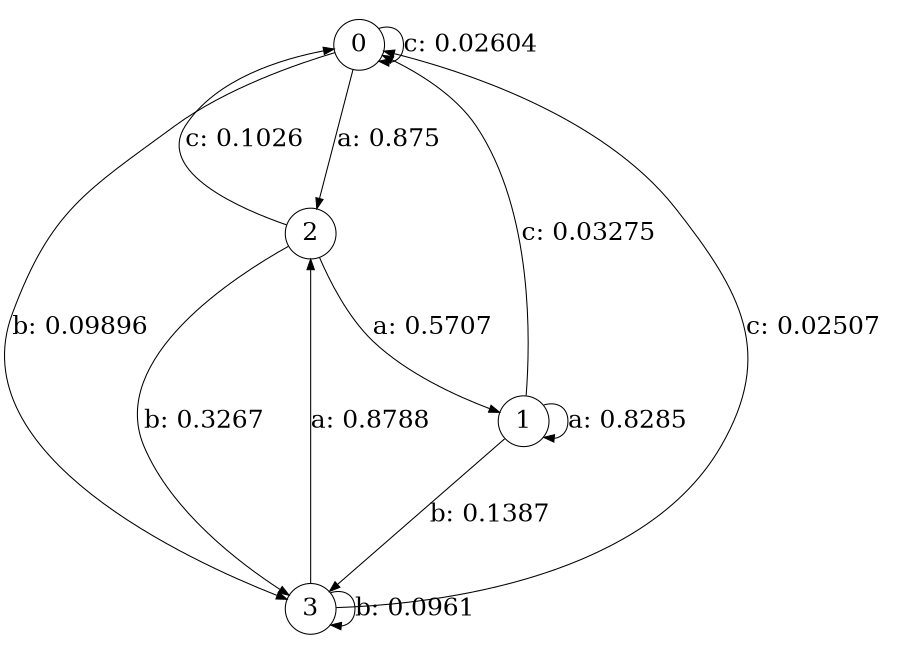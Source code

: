 digraph "d6-100nw-t0-cen-SML" {
size = "6,8.5";
ratio = "fill";
node [shape = circle];
node [fontsize = 24];
edge [fontsize = 24];
0 -> 2 [label = "a: 0.875    "];
0 -> 3 [label = "b: 0.09896  "];
0 -> 0 [label = "c: 0.02604  "];
1 -> 1 [label = "a: 0.8285   "];
1 -> 3 [label = "b: 0.1387   "];
1 -> 0 [label = "c: 0.03275  "];
2 -> 1 [label = "a: 0.5707   "];
2 -> 3 [label = "b: 0.3267   "];
2 -> 0 [label = "c: 0.1026   "];
3 -> 2 [label = "a: 0.8788   "];
3 -> 3 [label = "b: 0.0961   "];
3 -> 0 [label = "c: 0.02507  "];
}